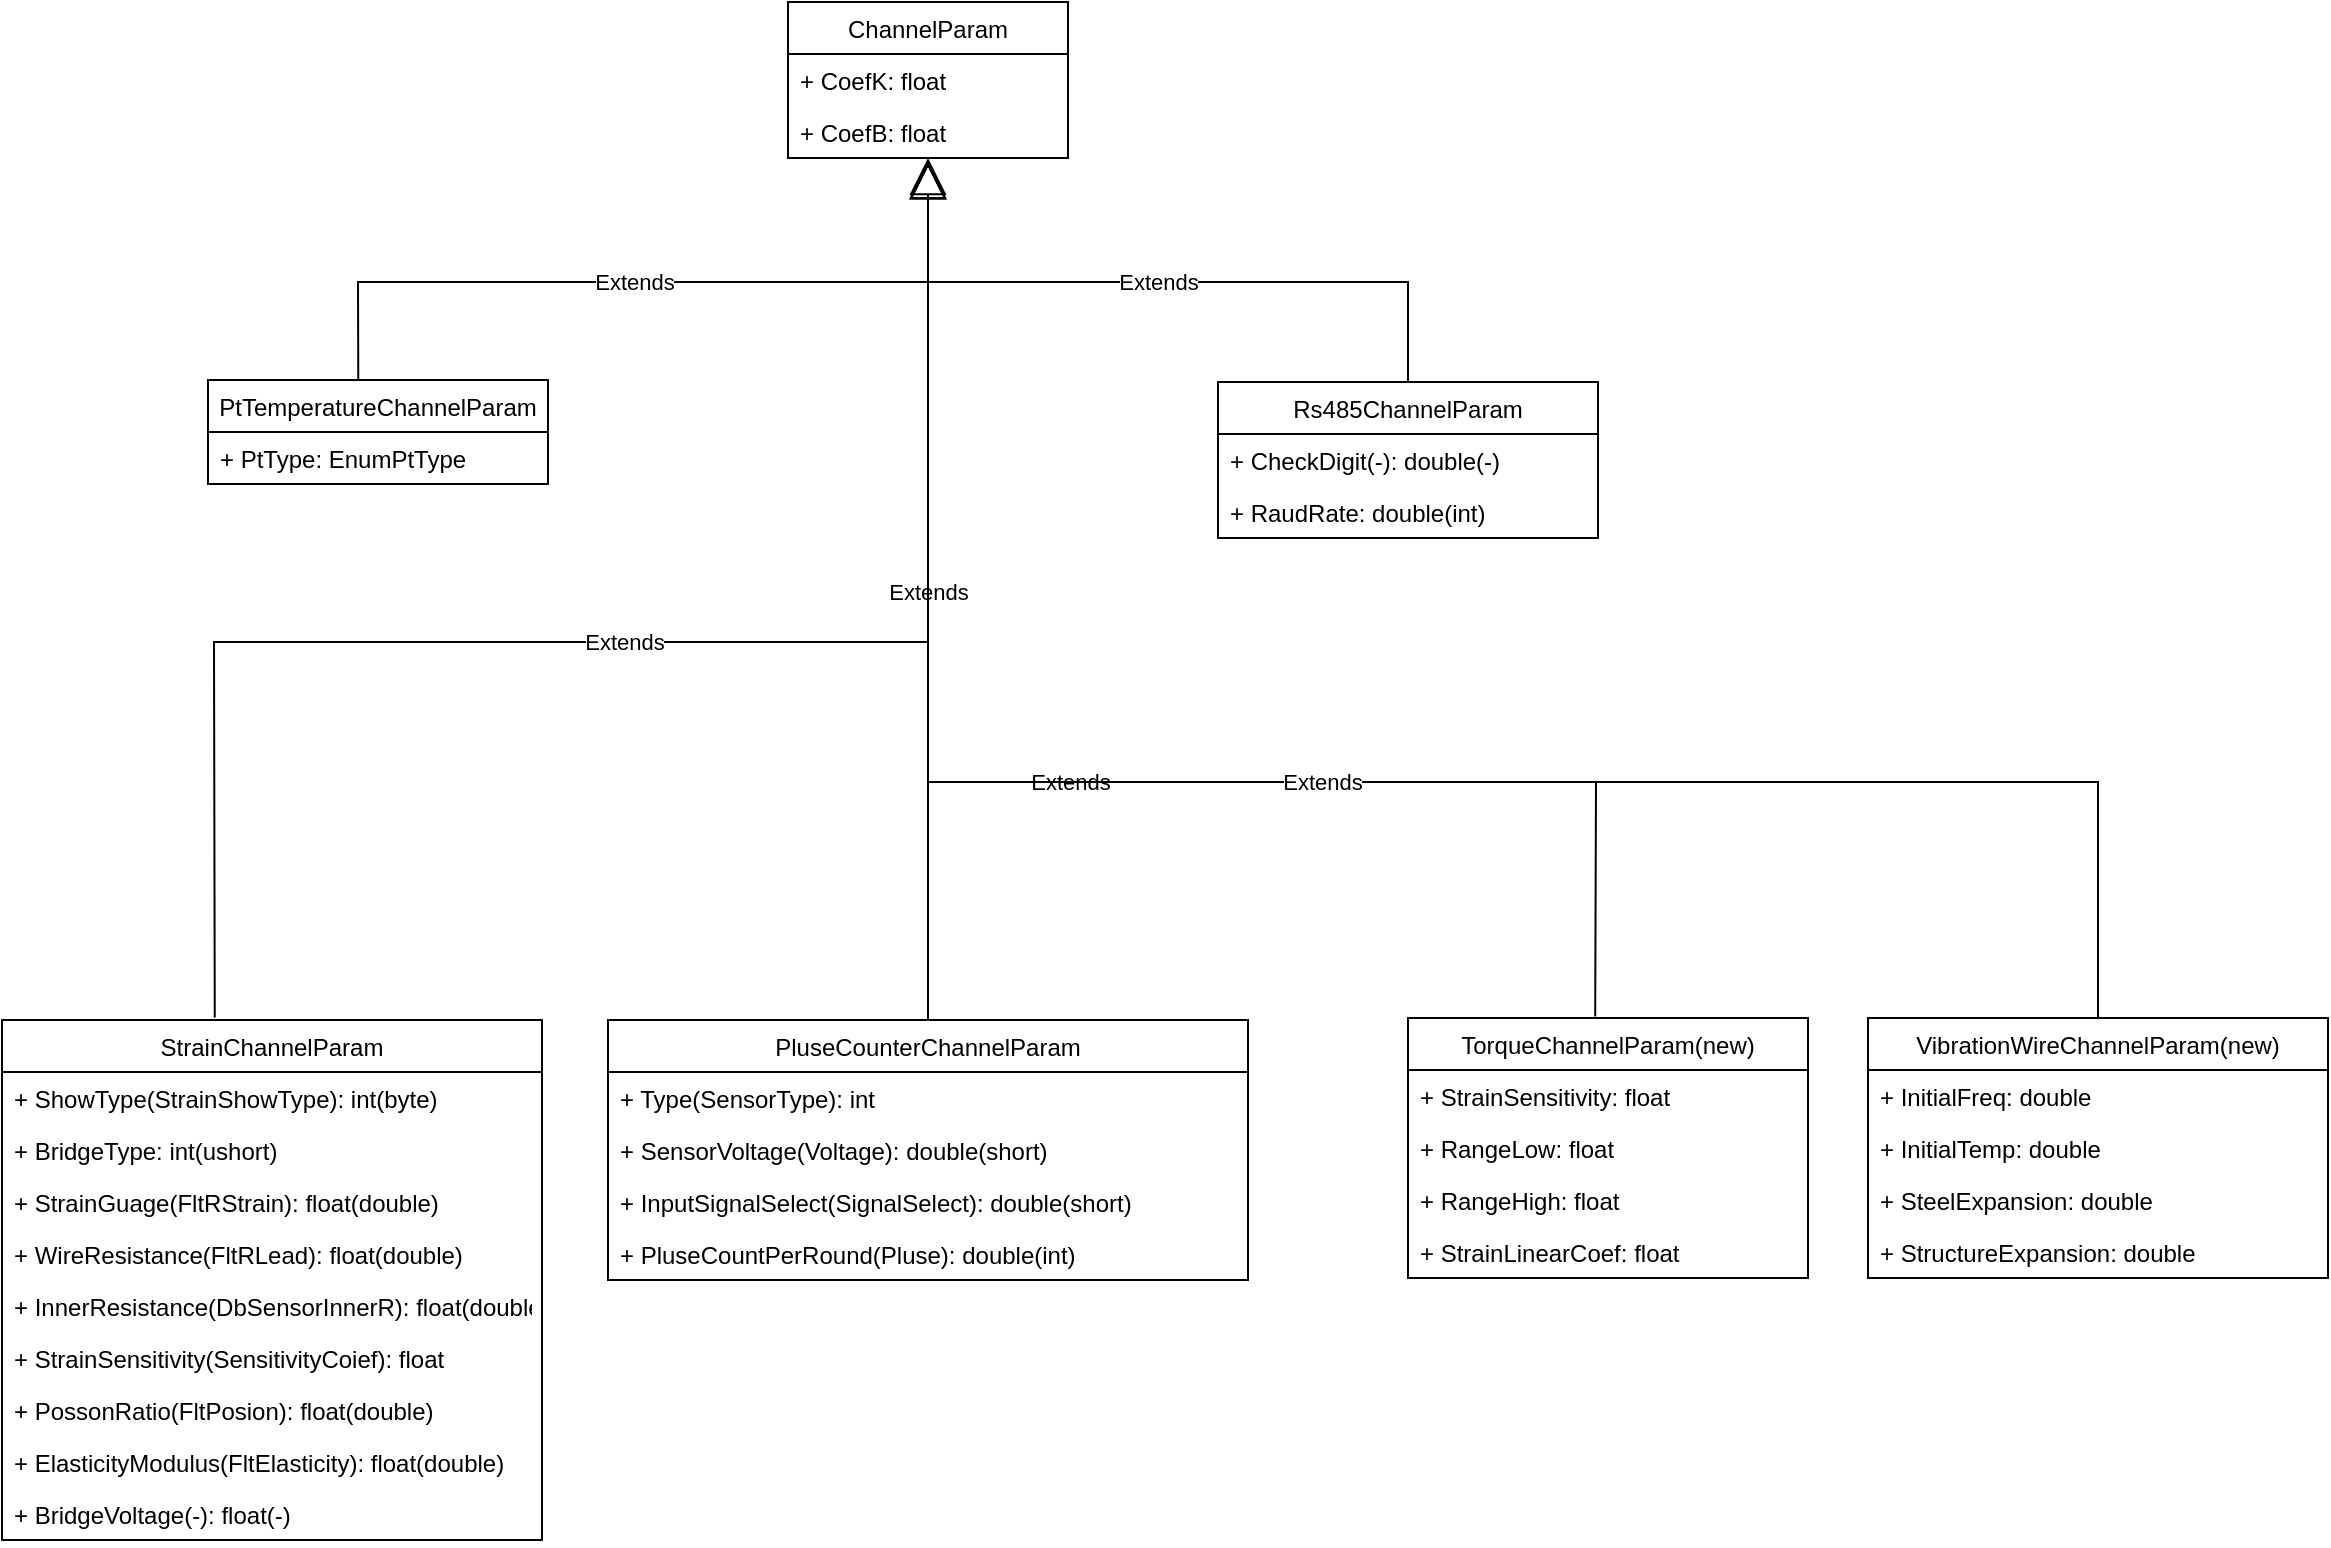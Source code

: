 <mxfile version="18.0.8" type="github">
  <diagram id="C5RBs43oDa-KdzZeNtuy" name="Page-1">
    <mxGraphModel dx="1544" dy="797" grid="1" gridSize="10" guides="1" tooltips="1" connect="1" arrows="1" fold="1" page="1" pageScale="1" pageWidth="827" pageHeight="1169" math="0" shadow="0">
      <root>
        <mxCell id="WIyWlLk6GJQsqaUBKTNV-0" />
        <mxCell id="WIyWlLk6GJQsqaUBKTNV-1" parent="WIyWlLk6GJQsqaUBKTNV-0" />
        <mxCell id="pYaTmN4MZW-2Bdf_QfJs-0" value="ChannelParam" style="swimlane;fontStyle=0;childLayout=stackLayout;horizontal=1;startSize=26;fillColor=none;horizontalStack=0;resizeParent=1;resizeParentMax=0;resizeLast=0;collapsible=1;marginBottom=0;" vertex="1" parent="WIyWlLk6GJQsqaUBKTNV-1">
          <mxGeometry x="470" y="90" width="140" height="78" as="geometry" />
        </mxCell>
        <mxCell id="pYaTmN4MZW-2Bdf_QfJs-1" value="+ CoefK: float" style="text;strokeColor=none;fillColor=none;align=left;verticalAlign=top;spacingLeft=4;spacingRight=4;overflow=hidden;rotatable=0;points=[[0,0.5],[1,0.5]];portConstraint=eastwest;" vertex="1" parent="pYaTmN4MZW-2Bdf_QfJs-0">
          <mxGeometry y="26" width="140" height="26" as="geometry" />
        </mxCell>
        <mxCell id="pYaTmN4MZW-2Bdf_QfJs-2" value="+ CoefB: float" style="text;strokeColor=none;fillColor=none;align=left;verticalAlign=top;spacingLeft=4;spacingRight=4;overflow=hidden;rotatable=0;points=[[0,0.5],[1,0.5]];portConstraint=eastwest;" vertex="1" parent="pYaTmN4MZW-2Bdf_QfJs-0">
          <mxGeometry y="52" width="140" height="26" as="geometry" />
        </mxCell>
        <mxCell id="pYaTmN4MZW-2Bdf_QfJs-5" value="PtTemperatureChannelParam" style="swimlane;fontStyle=0;childLayout=stackLayout;horizontal=1;startSize=26;fillColor=none;horizontalStack=0;resizeParent=1;resizeParentMax=0;resizeLast=0;collapsible=1;marginBottom=0;" vertex="1" parent="WIyWlLk6GJQsqaUBKTNV-1">
          <mxGeometry x="180" y="279" width="170" height="52" as="geometry" />
        </mxCell>
        <mxCell id="pYaTmN4MZW-2Bdf_QfJs-6" value="+ PtType: EnumPtType" style="text;strokeColor=none;fillColor=none;align=left;verticalAlign=top;spacingLeft=4;spacingRight=4;overflow=hidden;rotatable=0;points=[[0,0.5],[1,0.5]];portConstraint=eastwest;" vertex="1" parent="pYaTmN4MZW-2Bdf_QfJs-5">
          <mxGeometry y="26" width="170" height="26" as="geometry" />
        </mxCell>
        <mxCell id="pYaTmN4MZW-2Bdf_QfJs-12" value="Extends" style="endArrow=block;endSize=16;endFill=0;html=1;rounded=0;exitX=0.442;exitY=-0.005;exitDx=0;exitDy=0;exitPerimeter=0;" edge="1" parent="WIyWlLk6GJQsqaUBKTNV-1" source="pYaTmN4MZW-2Bdf_QfJs-5">
          <mxGeometry x="-0.056" width="160" relative="1" as="geometry">
            <mxPoint x="380" y="168" as="sourcePoint" />
            <mxPoint x="540" y="168" as="targetPoint" />
            <Array as="points">
              <mxPoint x="255" y="230" />
              <mxPoint x="540" y="230" />
            </Array>
            <mxPoint as="offset" />
          </mxGeometry>
        </mxCell>
        <mxCell id="pYaTmN4MZW-2Bdf_QfJs-13" value="PluseCounterChannelParam" style="swimlane;fontStyle=0;childLayout=stackLayout;horizontal=1;startSize=26;fillColor=none;horizontalStack=0;resizeParent=1;resizeParentMax=0;resizeLast=0;collapsible=1;marginBottom=0;" vertex="1" parent="WIyWlLk6GJQsqaUBKTNV-1">
          <mxGeometry x="380" y="599" width="320" height="130" as="geometry" />
        </mxCell>
        <mxCell id="pYaTmN4MZW-2Bdf_QfJs-14" value="+ Type(SensorType): int" style="text;strokeColor=none;fillColor=none;align=left;verticalAlign=top;spacingLeft=4;spacingRight=4;overflow=hidden;rotatable=0;points=[[0,0.5],[1,0.5]];portConstraint=eastwest;" vertex="1" parent="pYaTmN4MZW-2Bdf_QfJs-13">
          <mxGeometry y="26" width="320" height="26" as="geometry" />
        </mxCell>
        <mxCell id="pYaTmN4MZW-2Bdf_QfJs-15" value="+ SensorVoltage(Voltage): double(short)" style="text;strokeColor=none;fillColor=none;align=left;verticalAlign=top;spacingLeft=4;spacingRight=4;overflow=hidden;rotatable=0;points=[[0,0.5],[1,0.5]];portConstraint=eastwest;" vertex="1" parent="pYaTmN4MZW-2Bdf_QfJs-13">
          <mxGeometry y="52" width="320" height="26" as="geometry" />
        </mxCell>
        <mxCell id="pYaTmN4MZW-2Bdf_QfJs-18" value="+ InputSignalSelect(SignalSelect): double(short)" style="text;strokeColor=none;fillColor=none;align=left;verticalAlign=top;spacingLeft=4;spacingRight=4;overflow=hidden;rotatable=0;points=[[0,0.5],[1,0.5]];portConstraint=eastwest;" vertex="1" parent="pYaTmN4MZW-2Bdf_QfJs-13">
          <mxGeometry y="78" width="320" height="26" as="geometry" />
        </mxCell>
        <mxCell id="pYaTmN4MZW-2Bdf_QfJs-19" value="+ PluseCountPerRound(Pluse): double(int)" style="text;strokeColor=none;fillColor=none;align=left;verticalAlign=top;spacingLeft=4;spacingRight=4;overflow=hidden;rotatable=0;points=[[0,0.5],[1,0.5]];portConstraint=eastwest;" vertex="1" parent="pYaTmN4MZW-2Bdf_QfJs-13">
          <mxGeometry y="104" width="320" height="26" as="geometry" />
        </mxCell>
        <mxCell id="pYaTmN4MZW-2Bdf_QfJs-17" value="Extends" style="endArrow=block;endSize=16;endFill=0;html=1;rounded=0;exitX=0.5;exitY=0;exitDx=0;exitDy=0;" edge="1" parent="WIyWlLk6GJQsqaUBKTNV-1" source="pYaTmN4MZW-2Bdf_QfJs-13">
          <mxGeometry width="160" relative="1" as="geometry">
            <mxPoint x="750" y="250" as="sourcePoint" />
            <mxPoint x="540" y="170" as="targetPoint" />
          </mxGeometry>
        </mxCell>
        <mxCell id="pYaTmN4MZW-2Bdf_QfJs-20" value="Rs485ChannelParam" style="swimlane;fontStyle=0;childLayout=stackLayout;horizontal=1;startSize=26;fillColor=none;horizontalStack=0;resizeParent=1;resizeParentMax=0;resizeLast=0;collapsible=1;marginBottom=0;" vertex="1" parent="WIyWlLk6GJQsqaUBKTNV-1">
          <mxGeometry x="685" y="280" width="190" height="78" as="geometry" />
        </mxCell>
        <mxCell id="pYaTmN4MZW-2Bdf_QfJs-22" value="+ CheckDigit(-): double(-)" style="text;strokeColor=none;fillColor=none;align=left;verticalAlign=top;spacingLeft=4;spacingRight=4;overflow=hidden;rotatable=0;points=[[0,0.5],[1,0.5]];portConstraint=eastwest;" vertex="1" parent="pYaTmN4MZW-2Bdf_QfJs-20">
          <mxGeometry y="26" width="190" height="26" as="geometry" />
        </mxCell>
        <mxCell id="pYaTmN4MZW-2Bdf_QfJs-21" value="+ RaudRate: double(int)" style="text;strokeColor=none;fillColor=none;align=left;verticalAlign=top;spacingLeft=4;spacingRight=4;overflow=hidden;rotatable=0;points=[[0,0.5],[1,0.5]];portConstraint=eastwest;" vertex="1" parent="pYaTmN4MZW-2Bdf_QfJs-20">
          <mxGeometry y="52" width="190" height="26" as="geometry" />
        </mxCell>
        <mxCell id="pYaTmN4MZW-2Bdf_QfJs-24" value="Extends" style="endArrow=block;endSize=16;endFill=0;html=1;rounded=0;exitX=0.5;exitY=0;exitDx=0;exitDy=0;" edge="1" parent="WIyWlLk6GJQsqaUBKTNV-1" source="pYaTmN4MZW-2Bdf_QfJs-20">
          <mxGeometry width="160" relative="1" as="geometry">
            <mxPoint x="430" y="360" as="sourcePoint" />
            <mxPoint x="540" y="170" as="targetPoint" />
            <Array as="points">
              <mxPoint x="780" y="230" />
              <mxPoint x="540" y="230" />
            </Array>
          </mxGeometry>
        </mxCell>
        <mxCell id="pYaTmN4MZW-2Bdf_QfJs-25" value="StrainChannelParam" style="swimlane;fontStyle=0;childLayout=stackLayout;horizontal=1;startSize=26;fillColor=none;horizontalStack=0;resizeParent=1;resizeParentMax=0;resizeLast=0;collapsible=1;marginBottom=0;" vertex="1" parent="WIyWlLk6GJQsqaUBKTNV-1">
          <mxGeometry x="77" y="599" width="270" height="260" as="geometry" />
        </mxCell>
        <mxCell id="pYaTmN4MZW-2Bdf_QfJs-26" value="+ ShowType(StrainShowType): int(byte)" style="text;strokeColor=none;fillColor=none;align=left;verticalAlign=top;spacingLeft=4;spacingRight=4;overflow=hidden;rotatable=0;points=[[0,0.5],[1,0.5]];portConstraint=eastwest;" vertex="1" parent="pYaTmN4MZW-2Bdf_QfJs-25">
          <mxGeometry y="26" width="270" height="26" as="geometry" />
        </mxCell>
        <mxCell id="pYaTmN4MZW-2Bdf_QfJs-27" value="+ BridgeType: int(ushort)" style="text;strokeColor=none;fillColor=none;align=left;verticalAlign=top;spacingLeft=4;spacingRight=4;overflow=hidden;rotatable=0;points=[[0,0.5],[1,0.5]];portConstraint=eastwest;" vertex="1" parent="pYaTmN4MZW-2Bdf_QfJs-25">
          <mxGeometry y="52" width="270" height="26" as="geometry" />
        </mxCell>
        <mxCell id="pYaTmN4MZW-2Bdf_QfJs-28" value="+ StrainGuage(FltRStrain): float(double)" style="text;strokeColor=none;fillColor=none;align=left;verticalAlign=top;spacingLeft=4;spacingRight=4;overflow=hidden;rotatable=0;points=[[0,0.5],[1,0.5]];portConstraint=eastwest;" vertex="1" parent="pYaTmN4MZW-2Bdf_QfJs-25">
          <mxGeometry y="78" width="270" height="26" as="geometry" />
        </mxCell>
        <mxCell id="pYaTmN4MZW-2Bdf_QfJs-29" value="+ WireResistance(FltRLead): float(double)" style="text;strokeColor=none;fillColor=none;align=left;verticalAlign=top;spacingLeft=4;spacingRight=4;overflow=hidden;rotatable=0;points=[[0,0.5],[1,0.5]];portConstraint=eastwest;" vertex="1" parent="pYaTmN4MZW-2Bdf_QfJs-25">
          <mxGeometry y="104" width="270" height="26" as="geometry" />
        </mxCell>
        <mxCell id="pYaTmN4MZW-2Bdf_QfJs-31" value="+ InnerResistance(DbSensorInnerR): float(double)" style="text;strokeColor=none;fillColor=none;align=left;verticalAlign=top;spacingLeft=4;spacingRight=4;overflow=hidden;rotatable=0;points=[[0,0.5],[1,0.5]];portConstraint=eastwest;" vertex="1" parent="pYaTmN4MZW-2Bdf_QfJs-25">
          <mxGeometry y="130" width="270" height="26" as="geometry" />
        </mxCell>
        <mxCell id="pYaTmN4MZW-2Bdf_QfJs-32" value="+ StrainSensitivity(SensitivityCoief): float" style="text;strokeColor=none;fillColor=none;align=left;verticalAlign=top;spacingLeft=4;spacingRight=4;overflow=hidden;rotatable=0;points=[[0,0.5],[1,0.5]];portConstraint=eastwest;" vertex="1" parent="pYaTmN4MZW-2Bdf_QfJs-25">
          <mxGeometry y="156" width="270" height="26" as="geometry" />
        </mxCell>
        <mxCell id="pYaTmN4MZW-2Bdf_QfJs-33" value="+ PossonRatio(FltPosion): float(double)" style="text;strokeColor=none;fillColor=none;align=left;verticalAlign=top;spacingLeft=4;spacingRight=4;overflow=hidden;rotatable=0;points=[[0,0.5],[1,0.5]];portConstraint=eastwest;" vertex="1" parent="pYaTmN4MZW-2Bdf_QfJs-25">
          <mxGeometry y="182" width="270" height="26" as="geometry" />
        </mxCell>
        <mxCell id="pYaTmN4MZW-2Bdf_QfJs-34" value="+ ElasticityModulus(FltElasticity): float(double)" style="text;strokeColor=none;fillColor=none;align=left;verticalAlign=top;spacingLeft=4;spacingRight=4;overflow=hidden;rotatable=0;points=[[0,0.5],[1,0.5]];portConstraint=eastwest;" vertex="1" parent="pYaTmN4MZW-2Bdf_QfJs-25">
          <mxGeometry y="208" width="270" height="26" as="geometry" />
        </mxCell>
        <mxCell id="pYaTmN4MZW-2Bdf_QfJs-36" value="+ BridgeVoltage(-): float(-)" style="text;strokeColor=none;fillColor=none;align=left;verticalAlign=top;spacingLeft=4;spacingRight=4;overflow=hidden;rotatable=0;points=[[0,0.5],[1,0.5]];portConstraint=eastwest;" vertex="1" parent="pYaTmN4MZW-2Bdf_QfJs-25">
          <mxGeometry y="234" width="270" height="26" as="geometry" />
        </mxCell>
        <mxCell id="pYaTmN4MZW-2Bdf_QfJs-37" value="Extends" style="endArrow=block;endSize=16;endFill=0;html=1;rounded=0;exitX=0.394;exitY=-0.005;exitDx=0;exitDy=0;exitPerimeter=0;" edge="1" parent="WIyWlLk6GJQsqaUBKTNV-1" source="pYaTmN4MZW-2Bdf_QfJs-25">
          <mxGeometry width="160" relative="1" as="geometry">
            <mxPoint x="220" y="410" as="sourcePoint" />
            <mxPoint x="540" y="170" as="targetPoint" />
            <Array as="points">
              <mxPoint x="183" y="410" />
              <mxPoint x="540" y="410" />
            </Array>
          </mxGeometry>
        </mxCell>
        <mxCell id="pYaTmN4MZW-2Bdf_QfJs-38" value="TorqueChannelParam(new)" style="swimlane;fontStyle=0;childLayout=stackLayout;horizontal=1;startSize=26;fillColor=none;horizontalStack=0;resizeParent=1;resizeParentMax=0;resizeLast=0;collapsible=1;marginBottom=0;" vertex="1" parent="WIyWlLk6GJQsqaUBKTNV-1">
          <mxGeometry x="780" y="598" width="200" height="130" as="geometry" />
        </mxCell>
        <mxCell id="pYaTmN4MZW-2Bdf_QfJs-39" value="+ StrainSensitivity: float" style="text;strokeColor=none;fillColor=none;align=left;verticalAlign=top;spacingLeft=4;spacingRight=4;overflow=hidden;rotatable=0;points=[[0,0.5],[1,0.5]];portConstraint=eastwest;" vertex="1" parent="pYaTmN4MZW-2Bdf_QfJs-38">
          <mxGeometry y="26" width="200" height="26" as="geometry" />
        </mxCell>
        <mxCell id="pYaTmN4MZW-2Bdf_QfJs-40" value="+ RangeLow: float" style="text;strokeColor=none;fillColor=none;align=left;verticalAlign=top;spacingLeft=4;spacingRight=4;overflow=hidden;rotatable=0;points=[[0,0.5],[1,0.5]];portConstraint=eastwest;" vertex="1" parent="pYaTmN4MZW-2Bdf_QfJs-38">
          <mxGeometry y="52" width="200" height="26" as="geometry" />
        </mxCell>
        <mxCell id="pYaTmN4MZW-2Bdf_QfJs-41" value="+ RangeHigh: float" style="text;strokeColor=none;fillColor=none;align=left;verticalAlign=top;spacingLeft=4;spacingRight=4;overflow=hidden;rotatable=0;points=[[0,0.5],[1,0.5]];portConstraint=eastwest;" vertex="1" parent="pYaTmN4MZW-2Bdf_QfJs-38">
          <mxGeometry y="78" width="200" height="26" as="geometry" />
        </mxCell>
        <mxCell id="pYaTmN4MZW-2Bdf_QfJs-42" value="+ StrainLinearCoef: float" style="text;strokeColor=none;fillColor=none;align=left;verticalAlign=top;spacingLeft=4;spacingRight=4;overflow=hidden;rotatable=0;points=[[0,0.5],[1,0.5]];portConstraint=eastwest;" vertex="1" parent="pYaTmN4MZW-2Bdf_QfJs-38">
          <mxGeometry y="104" width="200" height="26" as="geometry" />
        </mxCell>
        <mxCell id="pYaTmN4MZW-2Bdf_QfJs-43" value="Extends" style="endArrow=block;endSize=16;endFill=0;html=1;rounded=0;exitX=0.468;exitY=-0.006;exitDx=0;exitDy=0;exitPerimeter=0;" edge="1" parent="WIyWlLk6GJQsqaUBKTNV-1" source="pYaTmN4MZW-2Bdf_QfJs-38">
          <mxGeometry width="160" relative="1" as="geometry">
            <mxPoint x="950" y="480" as="sourcePoint" />
            <mxPoint x="540" y="170" as="targetPoint" />
            <Array as="points">
              <mxPoint x="874" y="480" />
              <mxPoint x="540" y="480" />
            </Array>
          </mxGeometry>
        </mxCell>
        <mxCell id="pYaTmN4MZW-2Bdf_QfJs-44" value="VibrationWireChannelParam(new)" style="swimlane;fontStyle=0;childLayout=stackLayout;horizontal=1;startSize=26;fillColor=none;horizontalStack=0;resizeParent=1;resizeParentMax=0;resizeLast=0;collapsible=1;marginBottom=0;" vertex="1" parent="WIyWlLk6GJQsqaUBKTNV-1">
          <mxGeometry x="1010" y="598" width="230" height="130" as="geometry" />
        </mxCell>
        <mxCell id="pYaTmN4MZW-2Bdf_QfJs-45" value="+ InitialFreq: double" style="text;strokeColor=none;fillColor=none;align=left;verticalAlign=top;spacingLeft=4;spacingRight=4;overflow=hidden;rotatable=0;points=[[0,0.5],[1,0.5]];portConstraint=eastwest;" vertex="1" parent="pYaTmN4MZW-2Bdf_QfJs-44">
          <mxGeometry y="26" width="230" height="26" as="geometry" />
        </mxCell>
        <mxCell id="pYaTmN4MZW-2Bdf_QfJs-46" value="+ InitialTemp: double" style="text;strokeColor=none;fillColor=none;align=left;verticalAlign=top;spacingLeft=4;spacingRight=4;overflow=hidden;rotatable=0;points=[[0,0.5],[1,0.5]];portConstraint=eastwest;" vertex="1" parent="pYaTmN4MZW-2Bdf_QfJs-44">
          <mxGeometry y="52" width="230" height="26" as="geometry" />
        </mxCell>
        <mxCell id="pYaTmN4MZW-2Bdf_QfJs-47" value="+ SteelExpansion: double" style="text;strokeColor=none;fillColor=none;align=left;verticalAlign=top;spacingLeft=4;spacingRight=4;overflow=hidden;rotatable=0;points=[[0,0.5],[1,0.5]];portConstraint=eastwest;" vertex="1" parent="pYaTmN4MZW-2Bdf_QfJs-44">
          <mxGeometry y="78" width="230" height="26" as="geometry" />
        </mxCell>
        <mxCell id="pYaTmN4MZW-2Bdf_QfJs-48" value="+ StructureExpansion: double" style="text;strokeColor=none;fillColor=none;align=left;verticalAlign=top;spacingLeft=4;spacingRight=4;overflow=hidden;rotatable=0;points=[[0,0.5],[1,0.5]];portConstraint=eastwest;" vertex="1" parent="pYaTmN4MZW-2Bdf_QfJs-44">
          <mxGeometry y="104" width="230" height="26" as="geometry" />
        </mxCell>
        <mxCell id="pYaTmN4MZW-2Bdf_QfJs-49" value="Extends" style="endArrow=block;endSize=16;endFill=0;html=1;rounded=0;exitX=0.5;exitY=0;exitDx=0;exitDy=0;" edge="1" parent="WIyWlLk6GJQsqaUBKTNV-1" source="pYaTmN4MZW-2Bdf_QfJs-44">
          <mxGeometry width="160" relative="1" as="geometry">
            <mxPoint x="1060" y="380" as="sourcePoint" />
            <mxPoint x="540" y="170" as="targetPoint" />
            <Array as="points">
              <mxPoint x="1125" y="480" />
              <mxPoint x="540" y="480" />
            </Array>
          </mxGeometry>
        </mxCell>
      </root>
    </mxGraphModel>
  </diagram>
</mxfile>
